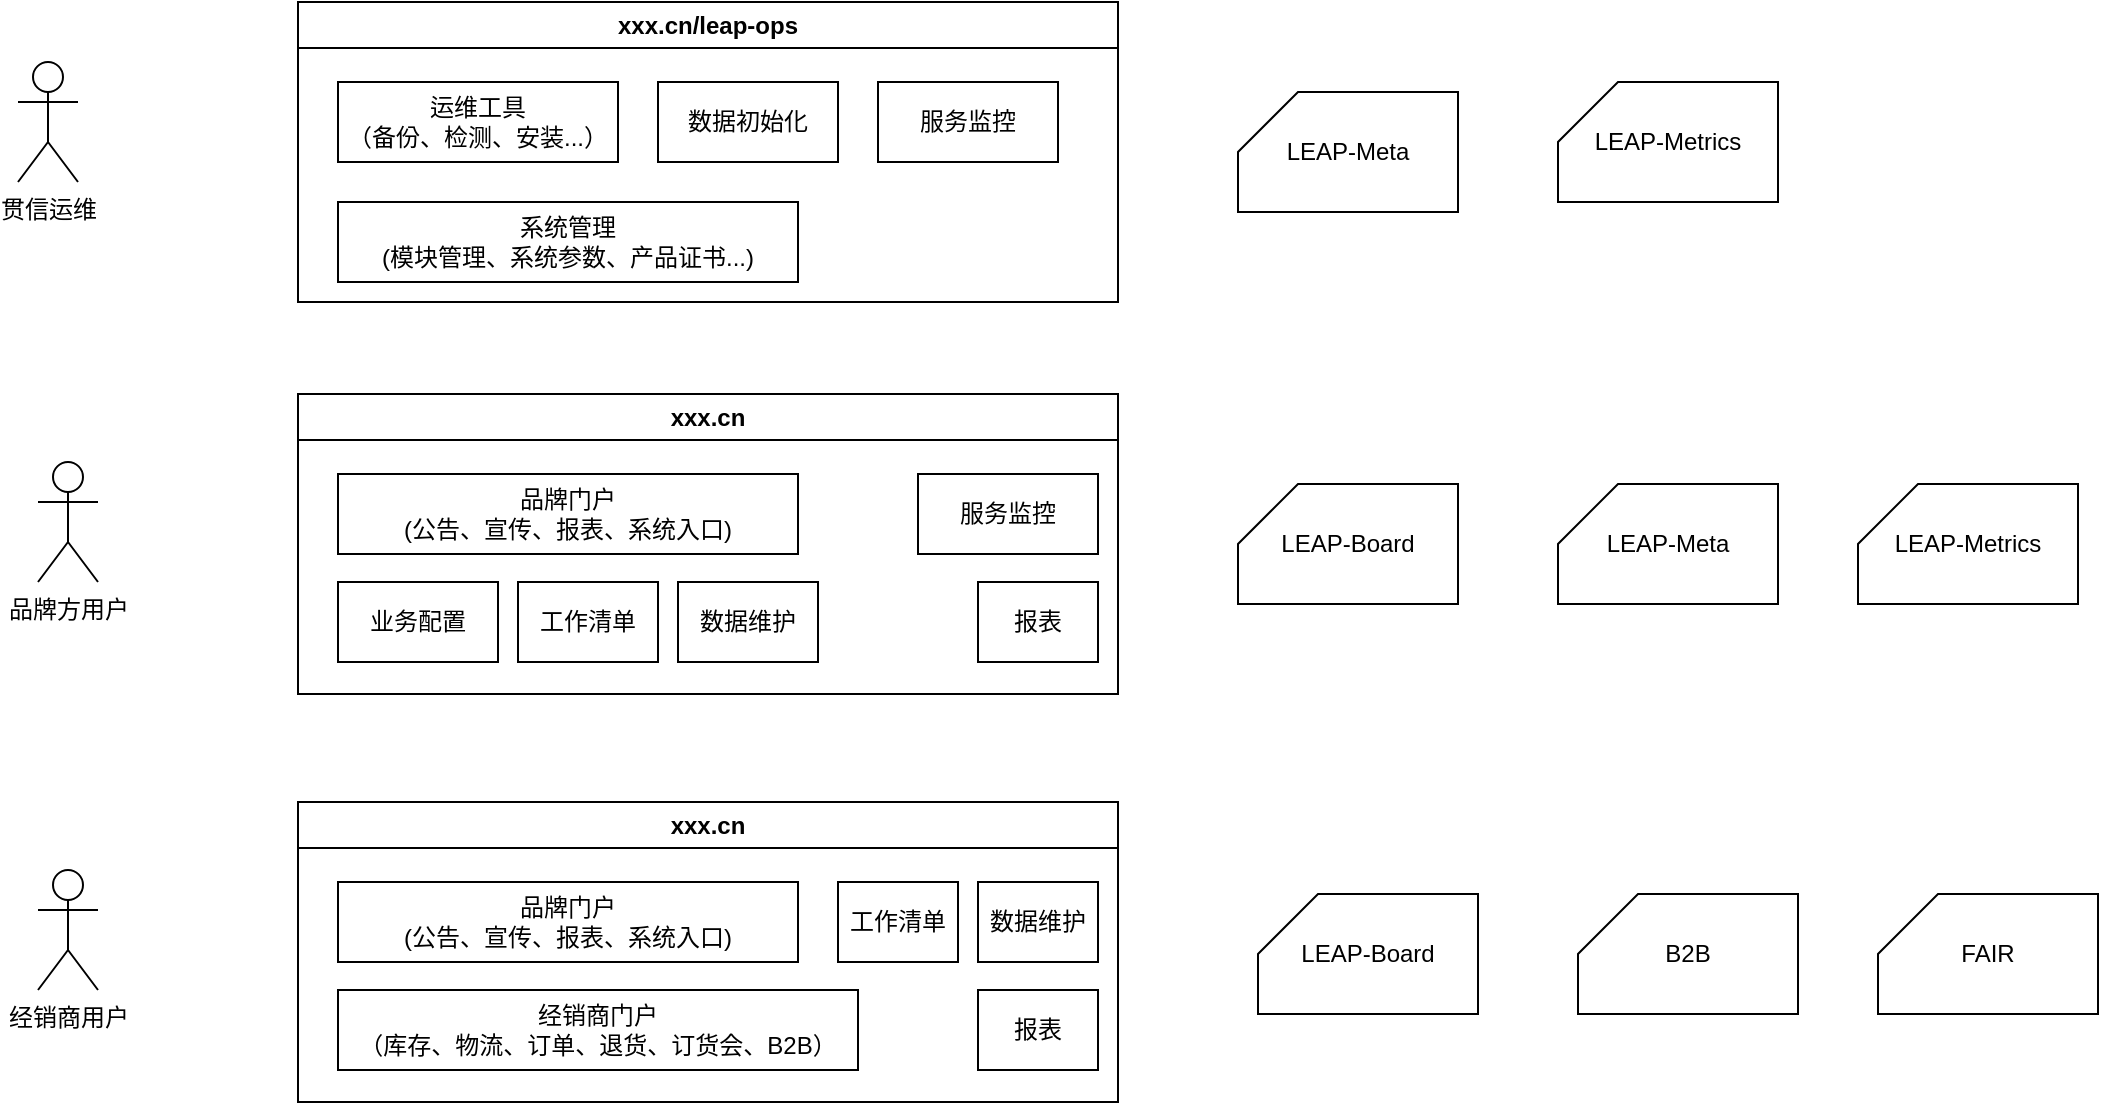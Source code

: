 <mxfile version="21.3.8" type="github">
  <diagram name="第 1 页" id="294Pn_cxht-LLnu045OC">
    <mxGraphModel dx="1434" dy="1942" grid="1" gridSize="10" guides="1" tooltips="1" connect="1" arrows="1" fold="1" page="1" pageScale="1" pageWidth="827" pageHeight="1169" math="0" shadow="0">
      <root>
        <mxCell id="0" />
        <mxCell id="1" parent="0" />
        <mxCell id="ahFmn5YmLQSmVznatvoE-1" value="品牌方用户" style="shape=umlActor;verticalLabelPosition=bottom;verticalAlign=top;html=1;outlineConnect=0;" vertex="1" parent="1">
          <mxGeometry x="50" y="-860" width="30" height="60" as="geometry" />
        </mxCell>
        <mxCell id="ahFmn5YmLQSmVznatvoE-2" value="贯信运维" style="shape=umlActor;verticalLabelPosition=bottom;verticalAlign=top;html=1;outlineConnect=0;" vertex="1" parent="1">
          <mxGeometry x="40" y="-1060" width="30" height="60" as="geometry" />
        </mxCell>
        <mxCell id="ahFmn5YmLQSmVznatvoE-3" value="xxx.cn/leap-ops" style="swimlane;whiteSpace=wrap;html=1;" vertex="1" parent="1">
          <mxGeometry x="180" y="-1090" width="410" height="150" as="geometry" />
        </mxCell>
        <mxCell id="ahFmn5YmLQSmVznatvoE-4" value="服务监控" style="rounded=0;whiteSpace=wrap;html=1;" vertex="1" parent="ahFmn5YmLQSmVznatvoE-3">
          <mxGeometry x="290" y="40" width="90" height="40" as="geometry" />
        </mxCell>
        <mxCell id="ahFmn5YmLQSmVznatvoE-5" value="运维工具&lt;br&gt;（备份、检测、安装...）" style="rounded=0;whiteSpace=wrap;html=1;" vertex="1" parent="ahFmn5YmLQSmVznatvoE-3">
          <mxGeometry x="20" y="40" width="140" height="40" as="geometry" />
        </mxCell>
        <mxCell id="ahFmn5YmLQSmVznatvoE-6" value="系统管理&lt;br&gt;(模块管理、系统参数、产品证书...)" style="rounded=0;whiteSpace=wrap;html=1;" vertex="1" parent="ahFmn5YmLQSmVznatvoE-3">
          <mxGeometry x="20" y="100" width="230" height="40" as="geometry" />
        </mxCell>
        <mxCell id="ahFmn5YmLQSmVznatvoE-7" value="数据初始化" style="rounded=0;whiteSpace=wrap;html=1;" vertex="1" parent="ahFmn5YmLQSmVznatvoE-3">
          <mxGeometry x="180" y="40" width="90" height="40" as="geometry" />
        </mxCell>
        <mxCell id="ahFmn5YmLQSmVznatvoE-8" value="xxx.cn" style="swimlane;whiteSpace=wrap;html=1;" vertex="1" parent="1">
          <mxGeometry x="180" y="-894" width="410" height="150" as="geometry" />
        </mxCell>
        <mxCell id="ahFmn5YmLQSmVznatvoE-9" value="服务监控" style="rounded=0;whiteSpace=wrap;html=1;" vertex="1" parent="ahFmn5YmLQSmVznatvoE-8">
          <mxGeometry x="310" y="40" width="90" height="40" as="geometry" />
        </mxCell>
        <mxCell id="ahFmn5YmLQSmVznatvoE-10" value="品牌门户&lt;br&gt;(公告、宣传、报表、系统入口)" style="rounded=0;whiteSpace=wrap;html=1;" vertex="1" parent="ahFmn5YmLQSmVznatvoE-8">
          <mxGeometry x="20" y="40" width="230" height="40" as="geometry" />
        </mxCell>
        <mxCell id="ahFmn5YmLQSmVznatvoE-11" value="业务配置" style="rounded=0;whiteSpace=wrap;html=1;" vertex="1" parent="ahFmn5YmLQSmVznatvoE-8">
          <mxGeometry x="20" y="94" width="80" height="40" as="geometry" />
        </mxCell>
        <mxCell id="ahFmn5YmLQSmVznatvoE-12" value="工作清单" style="rounded=0;whiteSpace=wrap;html=1;" vertex="1" parent="ahFmn5YmLQSmVznatvoE-8">
          <mxGeometry x="110" y="94" width="70" height="40" as="geometry" />
        </mxCell>
        <mxCell id="ahFmn5YmLQSmVznatvoE-13" value="报表" style="rounded=0;whiteSpace=wrap;html=1;" vertex="1" parent="ahFmn5YmLQSmVznatvoE-8">
          <mxGeometry x="340" y="94" width="60" height="40" as="geometry" />
        </mxCell>
        <mxCell id="ahFmn5YmLQSmVznatvoE-14" value="数据维护" style="rounded=0;whiteSpace=wrap;html=1;" vertex="1" parent="ahFmn5YmLQSmVznatvoE-8">
          <mxGeometry x="190" y="94" width="70" height="40" as="geometry" />
        </mxCell>
        <mxCell id="ahFmn5YmLQSmVznatvoE-15" value="经销商用户" style="shape=umlActor;verticalLabelPosition=bottom;verticalAlign=top;html=1;outlineConnect=0;" vertex="1" parent="1">
          <mxGeometry x="50" y="-656" width="30" height="60" as="geometry" />
        </mxCell>
        <mxCell id="ahFmn5YmLQSmVznatvoE-16" value="xxx.cn" style="swimlane;whiteSpace=wrap;html=1;" vertex="1" parent="1">
          <mxGeometry x="180" y="-690" width="410" height="150" as="geometry" />
        </mxCell>
        <mxCell id="ahFmn5YmLQSmVznatvoE-17" value="品牌门户&lt;br&gt;(公告、宣传、报表、系统入口)" style="rounded=0;whiteSpace=wrap;html=1;" vertex="1" parent="ahFmn5YmLQSmVznatvoE-16">
          <mxGeometry x="20" y="40" width="230" height="40" as="geometry" />
        </mxCell>
        <mxCell id="ahFmn5YmLQSmVznatvoE-18" value="工作清单" style="rounded=0;whiteSpace=wrap;html=1;" vertex="1" parent="ahFmn5YmLQSmVznatvoE-16">
          <mxGeometry x="270" y="40" width="60" height="40" as="geometry" />
        </mxCell>
        <mxCell id="ahFmn5YmLQSmVznatvoE-19" value="报表" style="rounded=0;whiteSpace=wrap;html=1;" vertex="1" parent="ahFmn5YmLQSmVznatvoE-16">
          <mxGeometry x="340" y="94" width="60" height="40" as="geometry" />
        </mxCell>
        <mxCell id="ahFmn5YmLQSmVznatvoE-20" value="经销商门户&lt;br&gt;（库存、物流、订单、退货、订货会、B2B）" style="rounded=0;whiteSpace=wrap;html=1;" vertex="1" parent="ahFmn5YmLQSmVznatvoE-16">
          <mxGeometry x="20" y="94" width="260" height="40" as="geometry" />
        </mxCell>
        <mxCell id="ahFmn5YmLQSmVznatvoE-21" value="数据维护" style="rounded=0;whiteSpace=wrap;html=1;" vertex="1" parent="ahFmn5YmLQSmVznatvoE-16">
          <mxGeometry x="340" y="40" width="60" height="40" as="geometry" />
        </mxCell>
        <mxCell id="ahFmn5YmLQSmVznatvoE-22" value="LEAP-Meta" style="shape=card;whiteSpace=wrap;html=1;" vertex="1" parent="1">
          <mxGeometry x="650" y="-1045" width="110" height="60" as="geometry" />
        </mxCell>
        <mxCell id="ahFmn5YmLQSmVznatvoE-23" value="LEAP-Board" style="shape=card;whiteSpace=wrap;html=1;" vertex="1" parent="1">
          <mxGeometry x="650" y="-849" width="110" height="60" as="geometry" />
        </mxCell>
        <mxCell id="ahFmn5YmLQSmVznatvoE-24" value="B2B" style="shape=card;whiteSpace=wrap;html=1;" vertex="1" parent="1">
          <mxGeometry x="820" y="-644" width="110" height="60" as="geometry" />
        </mxCell>
        <mxCell id="ahFmn5YmLQSmVznatvoE-25" value="FAIR" style="shape=card;whiteSpace=wrap;html=1;" vertex="1" parent="1">
          <mxGeometry x="970" y="-644" width="110" height="60" as="geometry" />
        </mxCell>
        <mxCell id="ahFmn5YmLQSmVznatvoE-26" value="LEAP-Meta" style="shape=card;whiteSpace=wrap;html=1;" vertex="1" parent="1">
          <mxGeometry x="810" y="-849" width="110" height="60" as="geometry" />
        </mxCell>
        <mxCell id="ahFmn5YmLQSmVznatvoE-27" value="LEAP-Board" style="shape=card;whiteSpace=wrap;html=1;" vertex="1" parent="1">
          <mxGeometry x="660" y="-644" width="110" height="60" as="geometry" />
        </mxCell>
        <mxCell id="ahFmn5YmLQSmVznatvoE-29" value="LEAP-Metrics" style="shape=card;whiteSpace=wrap;html=1;" vertex="1" parent="1">
          <mxGeometry x="810" y="-1050" width="110" height="60" as="geometry" />
        </mxCell>
        <mxCell id="ahFmn5YmLQSmVznatvoE-30" value="LEAP-Metrics" style="shape=card;whiteSpace=wrap;html=1;" vertex="1" parent="1">
          <mxGeometry x="960" y="-849" width="110" height="60" as="geometry" />
        </mxCell>
      </root>
    </mxGraphModel>
  </diagram>
</mxfile>
